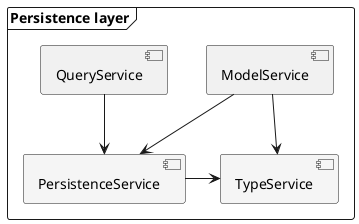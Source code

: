 @startuml Persistence layer

frame "Persistence layer" as PersLayer {
	component QueryService [
		QueryService
	]
	component ModelService [
		ModelService
	]
	component PersistenceService #WhiteSmoke [
		PersistenceService
	]
	component TypeService #WhiteSmoke [
		TypeService
	]

	QueryService --> PersistenceService
	ModelService --> PersistenceService
	ModelService --> TypeService
	PersistenceService -> TypeService
}

@enduml